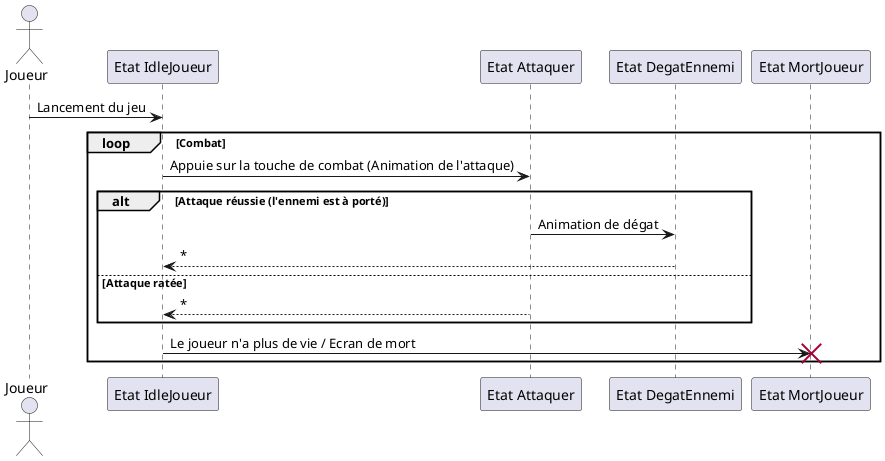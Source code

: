 @startuml Sequence_CombatJoueur

/'Version simplifiée du diagramme de séquence de combat du joueur'/

actor Joueur

participant "Etat IdleJoueur" as EtatIdleJoueur
participant "Etat Attaquer" as EtatAttaquer
participant "Etat DegatEnnemi" as EtatDegatEnnemi
participant "Etat MortJoueur" as EtatMortJoueur

Joueur -> EtatIdleJoueur : Lancement du jeu

loop Combat
    EtatIdleJoueur -> EtatAttaquer : Appuie sur la touche de combat (Animation de l'attaque)
    alt Attaque réussie (l'ennemi est à porté)
        EtatAttaquer -> EtatDegatEnnemi : Animation de dégat
        EtatDegatEnnemi --> EtatIdleJoueur : *
    else Attaque ratée
        EtatAttaquer --> EtatIdleJoueur : *
    end

    EtatIdleJoueur -> EtatMortJoueur !! : Le joueur n'a plus de vie / Ecran de mort
end



@enduml